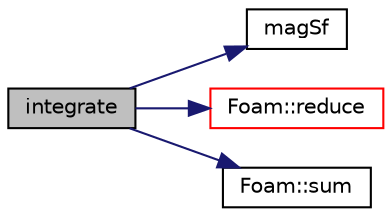 digraph "integrate"
{
  bgcolor="transparent";
  edge [fontname="Helvetica",fontsize="10",labelfontname="Helvetica",labelfontsize="10"];
  node [fontname="Helvetica",fontsize="10",shape=record];
  rankdir="LR";
  Node1399 [label="integrate",height=0.2,width=0.4,color="black", fillcolor="grey75", style="filled", fontcolor="black"];
  Node1399 -> Node1400 [color="midnightblue",fontsize="10",style="solid",fontname="Helvetica"];
  Node1400 [label="magSf",height=0.2,width=0.4,color="black",URL="$a30653.html#a9a7c95d3e0cb6fd08cd82a30b92ec106",tooltip="Return face area magnitudes. "];
  Node1399 -> Node1401 [color="midnightblue",fontsize="10",style="solid",fontname="Helvetica"];
  Node1401 [label="Foam::reduce",height=0.2,width=0.4,color="red",URL="$a21851.html#a7ffd6af4acc2eb9ba72ee296b5ecda23"];
  Node1399 -> Node1420 [color="midnightblue",fontsize="10",style="solid",fontname="Helvetica"];
  Node1420 [label="Foam::sum",height=0.2,width=0.4,color="black",URL="$a21851.html#a3d8733143aad0e03b300186ab4bef137"];
}
